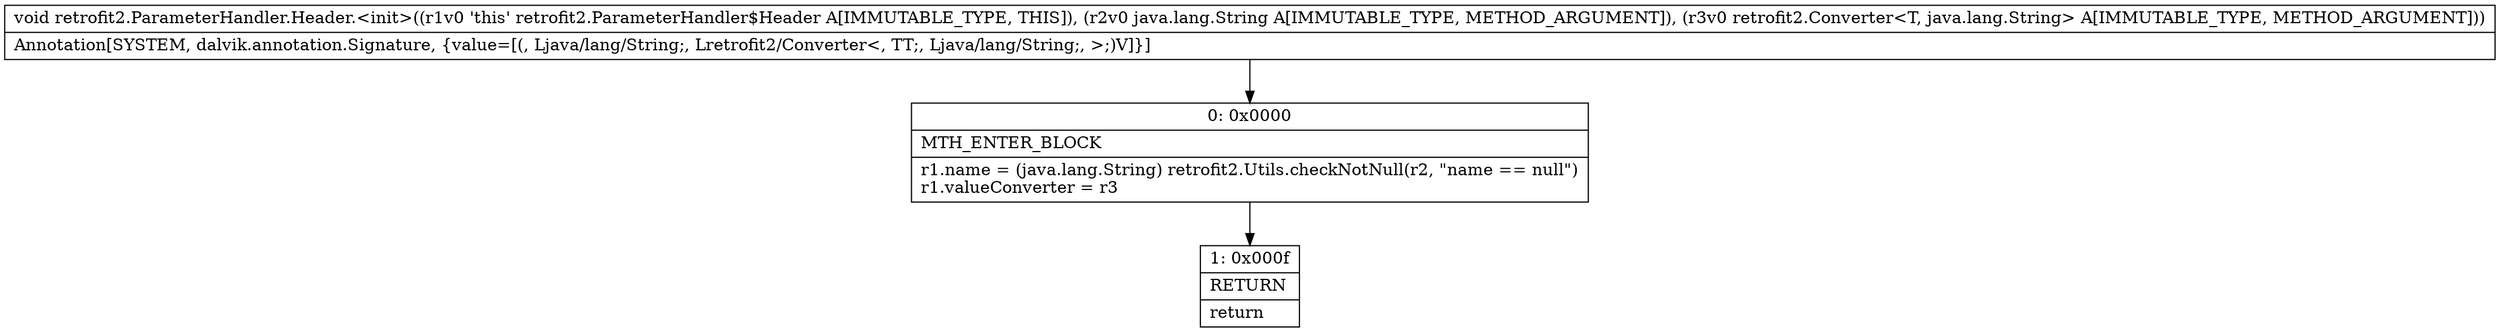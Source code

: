 digraph "CFG forretrofit2.ParameterHandler.Header.\<init\>(Ljava\/lang\/String;Lretrofit2\/Converter;)V" {
Node_0 [shape=record,label="{0\:\ 0x0000|MTH_ENTER_BLOCK\l|r1.name = (java.lang.String) retrofit2.Utils.checkNotNull(r2, \"name == null\")\lr1.valueConverter = r3\l}"];
Node_1 [shape=record,label="{1\:\ 0x000f|RETURN\l|return\l}"];
MethodNode[shape=record,label="{void retrofit2.ParameterHandler.Header.\<init\>((r1v0 'this' retrofit2.ParameterHandler$Header A[IMMUTABLE_TYPE, THIS]), (r2v0 java.lang.String A[IMMUTABLE_TYPE, METHOD_ARGUMENT]), (r3v0 retrofit2.Converter\<T, java.lang.String\> A[IMMUTABLE_TYPE, METHOD_ARGUMENT]))  | Annotation[SYSTEM, dalvik.annotation.Signature, \{value=[(, Ljava\/lang\/String;, Lretrofit2\/Converter\<, TT;, Ljava\/lang\/String;, \>;)V]\}]\l}"];
MethodNode -> Node_0;
Node_0 -> Node_1;
}

